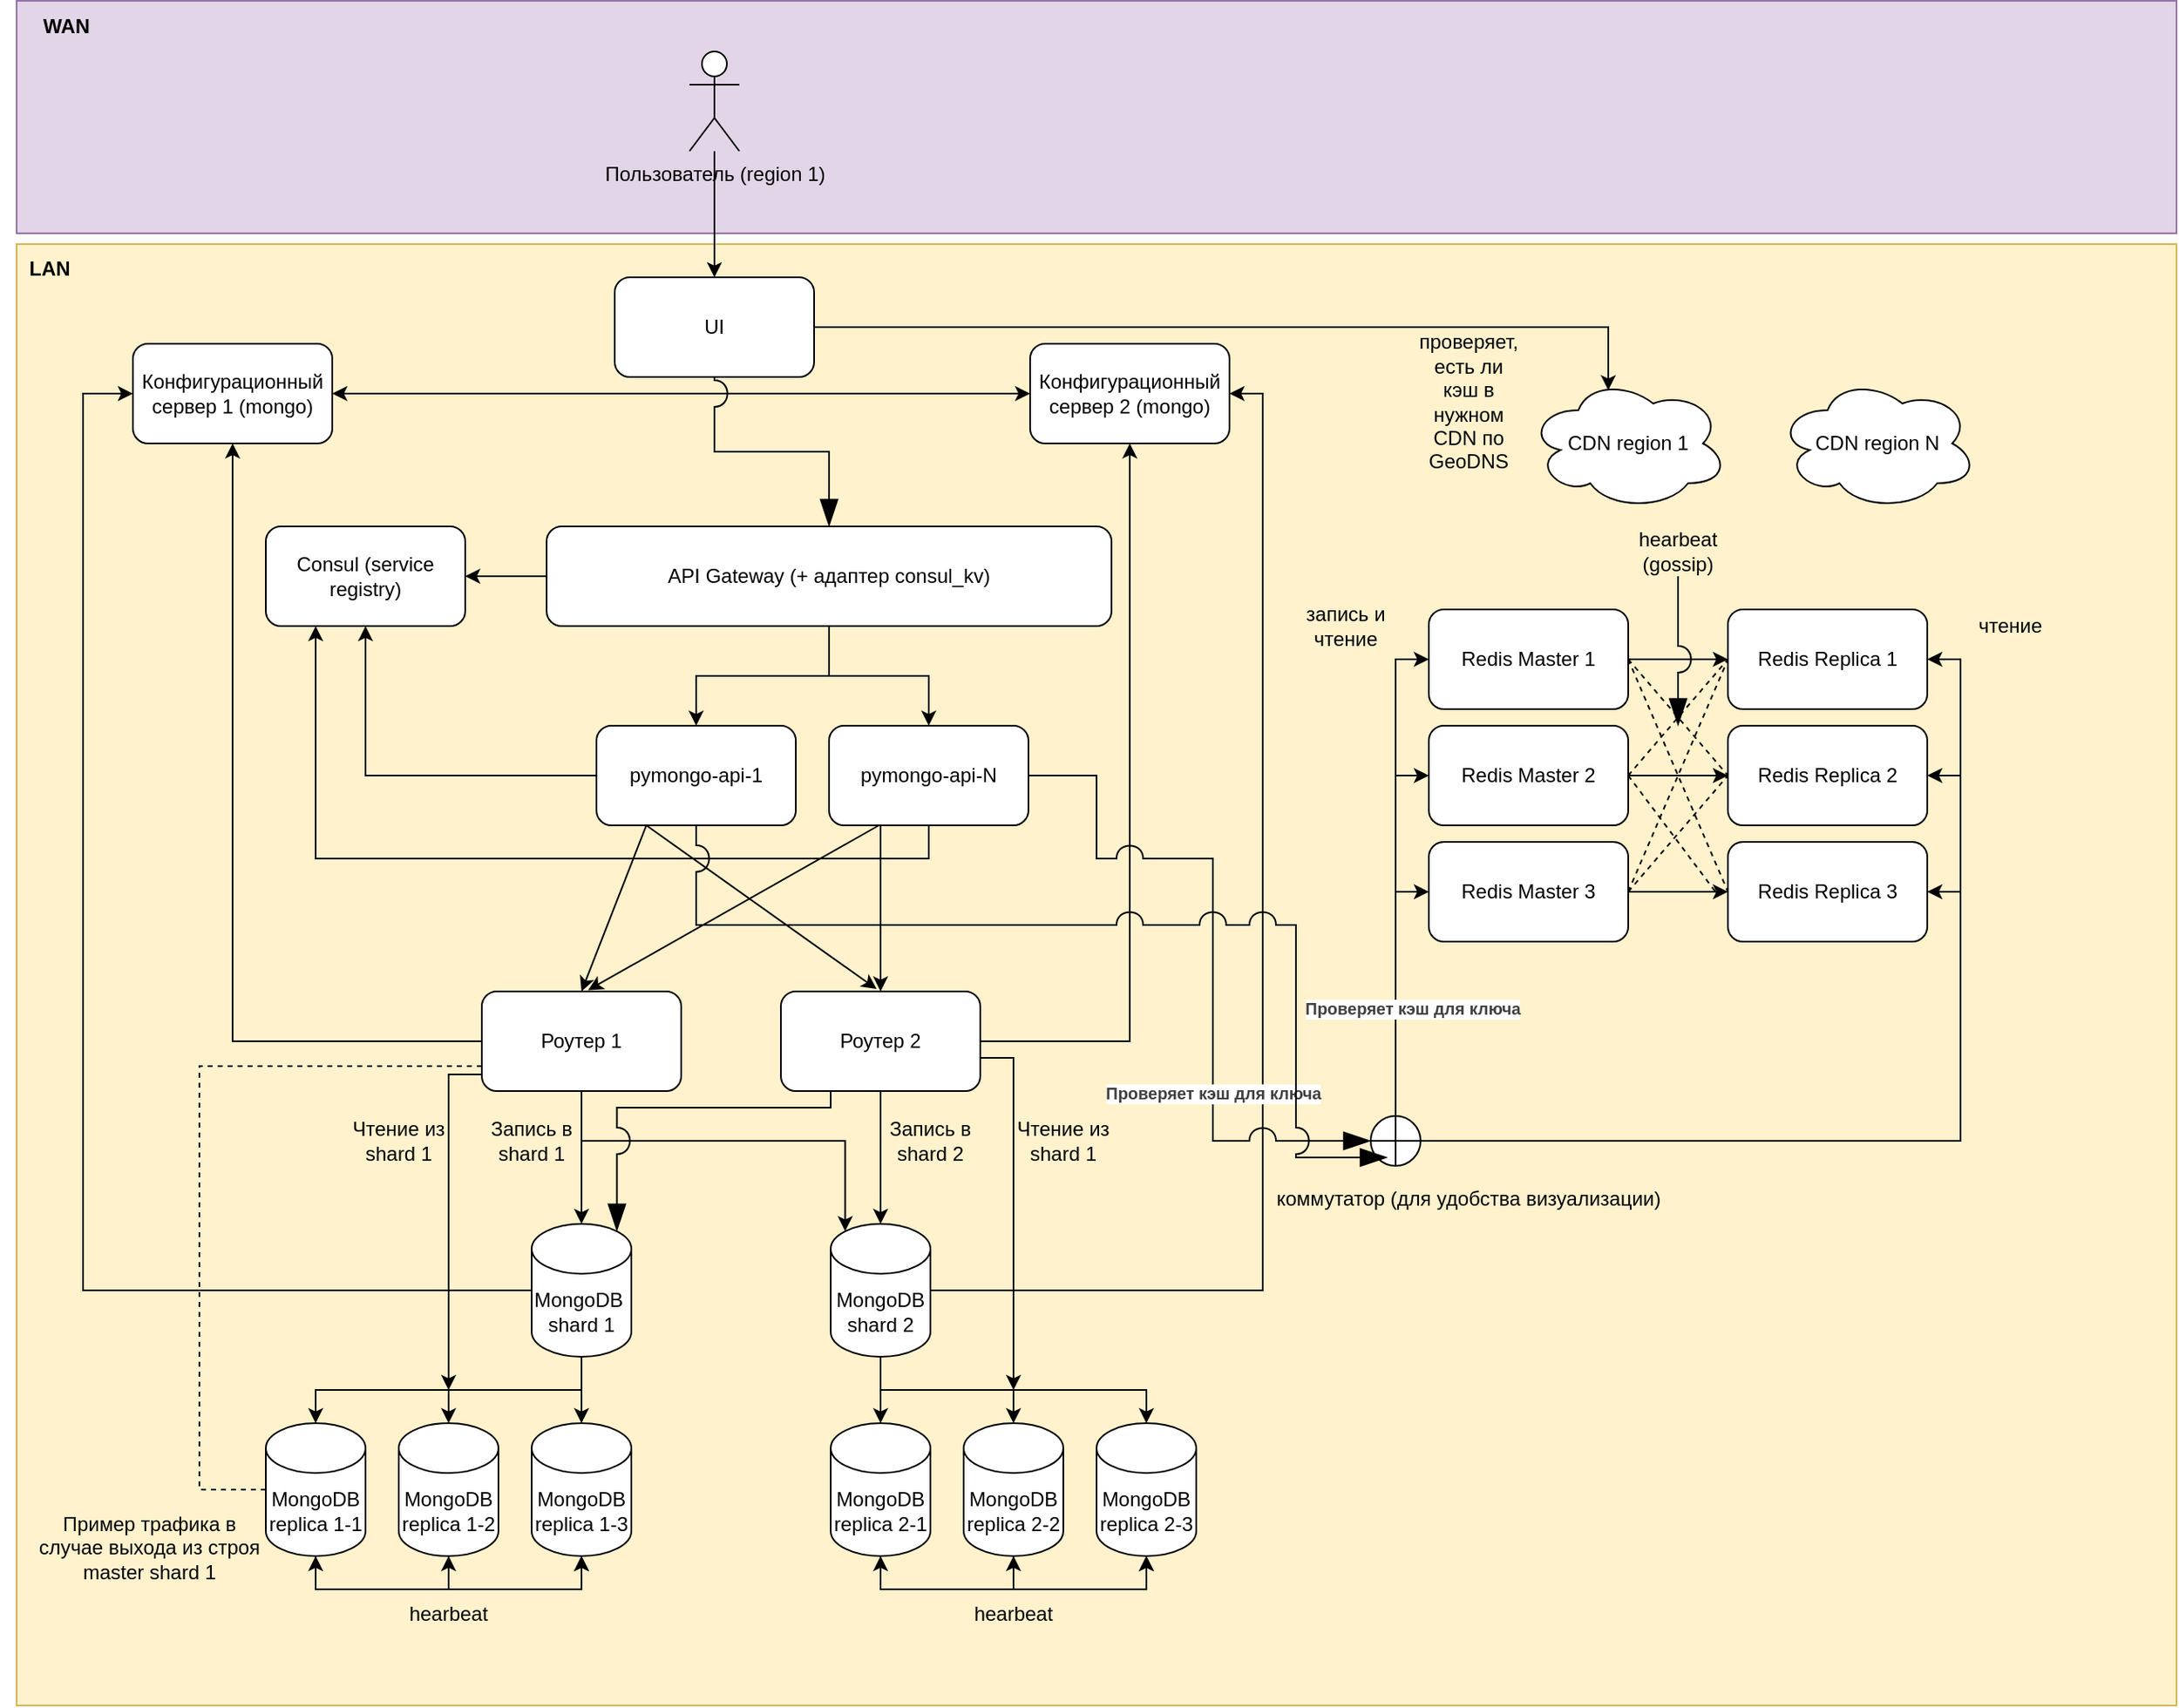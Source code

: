 <mxfile version="24.6.1" type="device">
  <diagram name="Page-1" id="-H_mtQnk-PTXWXPvYvuk">
    <mxGraphModel dx="1434" dy="907" grid="1" gridSize="10" guides="1" tooltips="1" connect="1" arrows="1" fold="1" page="1" pageScale="1" pageWidth="1169" pageHeight="827" math="0" shadow="0">
      <root>
        <mxCell id="0" />
        <mxCell id="1" parent="0" />
        <mxCell id="18heXskTTIF6ACso_0QA-12" value="" style="rounded=0;whiteSpace=wrap;html=1;fillColor=#fff2cc;strokeColor=#d6b656;" parent="1" vertex="1">
          <mxGeometry x="170" y="560" width="1300" height="880" as="geometry" />
        </mxCell>
        <mxCell id="18heXskTTIF6ACso_0QA-10" value="" style="rounded=0;whiteSpace=wrap;html=1;fillColor=#e1d5e7;strokeColor=#9673a6;" parent="1" vertex="1">
          <mxGeometry x="170" y="413.5" width="1300" height="140" as="geometry" />
        </mxCell>
        <mxCell id="18heXskTTIF6ACso_0QA-31" style="edgeStyle=orthogonalEdgeStyle;rounded=0;orthogonalLoop=1;jettySize=auto;html=1;entryX=0;entryY=0.5;entryDx=0;entryDy=0;" parent="1" source="zA23MoTUsTF4_91t8viU-2" target="18heXskTTIF6ACso_0QA-1" edge="1">
          <mxGeometry relative="1" as="geometry">
            <Array as="points">
              <mxPoint x="210" y="1190" />
              <mxPoint x="210" y="650" />
            </Array>
          </mxGeometry>
        </mxCell>
        <mxCell id="zA23MoTUsTF4_91t8viU-2" value="MongoDB&amp;nbsp; shard 1" style="shape=cylinder3;whiteSpace=wrap;html=1;boundedLbl=1;backgroundOutline=1;size=15;" parent="1" vertex="1">
          <mxGeometry x="480" y="1150" width="60" height="80" as="geometry" />
        </mxCell>
        <mxCell id="18heXskTTIF6ACso_0QA-1" value="Конфигурационный сервер 1 (mongo)" style="rounded=1;whiteSpace=wrap;html=1;" parent="1" vertex="1">
          <mxGeometry x="240" y="620" width="120" height="60" as="geometry" />
        </mxCell>
        <mxCell id="18heXskTTIF6ACso_0QA-26" style="edgeStyle=orthogonalEdgeStyle;rounded=0;orthogonalLoop=1;jettySize=auto;html=1;exitX=0;exitY=0.5;exitDx=0;exitDy=0;entryX=0.5;entryY=1;entryDx=0;entryDy=0;" parent="1" source="18heXskTTIF6ACso_0QA-2" target="18heXskTTIF6ACso_0QA-1" edge="1">
          <mxGeometry relative="1" as="geometry" />
        </mxCell>
        <mxCell id="18heXskTTIF6ACso_0QA-29" style="edgeStyle=orthogonalEdgeStyle;rounded=0;orthogonalLoop=1;jettySize=auto;html=1;exitX=0.5;exitY=1;exitDx=0;exitDy=0;" parent="1" source="18heXskTTIF6ACso_0QA-2" target="zA23MoTUsTF4_91t8viU-2" edge="1">
          <mxGeometry relative="1" as="geometry" />
        </mxCell>
        <mxCell id="jUea92wwSRsAvveff00k-55" style="edgeStyle=orthogonalEdgeStyle;rounded=0;orthogonalLoop=1;jettySize=auto;html=1;" parent="1" edge="1">
          <mxGeometry relative="1" as="geometry">
            <mxPoint x="430" y="1250" as="targetPoint" />
            <mxPoint x="450" y="1060" as="sourcePoint" />
            <Array as="points">
              <mxPoint x="430" y="1070" />
              <mxPoint x="430" y="1160" />
              <mxPoint x="431" y="1250" />
            </Array>
          </mxGeometry>
        </mxCell>
        <mxCell id="18heXskTTIF6ACso_0QA-2" value="Роутер 1" style="rounded=1;whiteSpace=wrap;html=1;" parent="1" vertex="1">
          <mxGeometry x="450" y="1010" width="120" height="60" as="geometry" />
        </mxCell>
        <mxCell id="18heXskTTIF6ACso_0QA-4" value="Конфигурационный сервер 2 (mongo)" style="rounded=1;whiteSpace=wrap;html=1;" parent="1" vertex="1">
          <mxGeometry x="780" y="620" width="120" height="60" as="geometry" />
        </mxCell>
        <mxCell id="18heXskTTIF6ACso_0QA-27" style="edgeStyle=orthogonalEdgeStyle;rounded=0;orthogonalLoop=1;jettySize=auto;html=1;exitX=1;exitY=0.5;exitDx=0;exitDy=0;entryX=0.5;entryY=1;entryDx=0;entryDy=0;" parent="1" source="18heXskTTIF6ACso_0QA-6" target="18heXskTTIF6ACso_0QA-4" edge="1">
          <mxGeometry relative="1" as="geometry">
            <Array as="points">
              <mxPoint x="840" y="1040" />
            </Array>
          </mxGeometry>
        </mxCell>
        <mxCell id="jUea92wwSRsAvveff00k-56" style="edgeStyle=orthogonalEdgeStyle;rounded=0;orthogonalLoop=1;jettySize=auto;html=1;exitX=1;exitY=0.75;exitDx=0;exitDy=0;" parent="1" source="18heXskTTIF6ACso_0QA-6" edge="1">
          <mxGeometry relative="1" as="geometry">
            <mxPoint x="770" y="1250" as="targetPoint" />
            <Array as="points">
              <mxPoint x="750" y="1050" />
              <mxPoint x="770" y="1050" />
            </Array>
          </mxGeometry>
        </mxCell>
        <mxCell id="18heXskTTIF6ACso_0QA-6" value="Роутер 2" style="rounded=1;whiteSpace=wrap;html=1;" parent="1" vertex="1">
          <mxGeometry x="630" y="1010" width="120" height="60" as="geometry" />
        </mxCell>
        <mxCell id="euGz0f_LK3YM40ri6z_u-13" style="edgeStyle=orthogonalEdgeStyle;rounded=0;orthogonalLoop=1;jettySize=auto;html=1;" edge="1" parent="1" source="18heXskTTIF6ACso_0QA-8" target="euGz0f_LK3YM40ri6z_u-11">
          <mxGeometry relative="1" as="geometry" />
        </mxCell>
        <mxCell id="18heXskTTIF6ACso_0QA-8" value="Пользователь (region 1)" style="shape=umlActor;verticalLabelPosition=bottom;verticalAlign=top;html=1;outlineConnect=0;" parent="1" vertex="1">
          <mxGeometry x="575" y="444" width="30" height="60" as="geometry" />
        </mxCell>
        <mxCell id="18heXskTTIF6ACso_0QA-11" value="&lt;b&gt;WAN&lt;/b&gt;" style="text;html=1;align=center;verticalAlign=middle;whiteSpace=wrap;rounded=0;" parent="1" vertex="1">
          <mxGeometry x="170" y="414" width="60" height="30" as="geometry" />
        </mxCell>
        <mxCell id="18heXskTTIF6ACso_0QA-13" value="&lt;b&gt;LAN&lt;/b&gt;" style="text;html=1;align=center;verticalAlign=middle;whiteSpace=wrap;rounded=0;" parent="1" vertex="1">
          <mxGeometry x="160" y="560" width="60" height="30" as="geometry" />
        </mxCell>
        <mxCell id="18heXskTTIF6ACso_0QA-25" value="" style="endArrow=classic;startArrow=classic;html=1;rounded=0;exitX=1;exitY=0.5;exitDx=0;exitDy=0;entryX=0;entryY=0.5;entryDx=0;entryDy=0;" parent="1" source="18heXskTTIF6ACso_0QA-1" target="18heXskTTIF6ACso_0QA-4" edge="1">
          <mxGeometry width="50" height="50" relative="1" as="geometry">
            <mxPoint x="540" y="760" as="sourcePoint" />
            <mxPoint x="590" y="710" as="targetPoint" />
          </mxGeometry>
        </mxCell>
        <mxCell id="18heXskTTIF6ACso_0QA-32" style="edgeStyle=orthogonalEdgeStyle;rounded=0;orthogonalLoop=1;jettySize=auto;html=1;exitX=1;exitY=0.5;exitDx=0;exitDy=0;exitPerimeter=0;entryX=1;entryY=0.5;entryDx=0;entryDy=0;" parent="1" source="18heXskTTIF6ACso_0QA-28" target="18heXskTTIF6ACso_0QA-4" edge="1">
          <mxGeometry relative="1" as="geometry" />
        </mxCell>
        <mxCell id="18heXskTTIF6ACso_0QA-28" value="MongoDB shard 2" style="shape=cylinder3;whiteSpace=wrap;html=1;boundedLbl=1;backgroundOutline=1;size=15;" parent="1" vertex="1">
          <mxGeometry x="660" y="1150" width="60" height="80" as="geometry" />
        </mxCell>
        <mxCell id="18heXskTTIF6ACso_0QA-30" style="edgeStyle=orthogonalEdgeStyle;rounded=0;orthogonalLoop=1;jettySize=auto;html=1;entryX=0.5;entryY=0;entryDx=0;entryDy=0;entryPerimeter=0;" parent="1" source="18heXskTTIF6ACso_0QA-6" target="18heXskTTIF6ACso_0QA-28" edge="1">
          <mxGeometry relative="1" as="geometry" />
        </mxCell>
        <object placeholders="1" c4Type="Relationship" id="18heXskTTIF6ACso_0QA-33">
          <mxCell style="endArrow=blockThin;html=1;fontSize=10;fontColor=#404040;strokeWidth=1;endFill=1;strokeColor=#000000;elbow=vertical;metaEdit=1;endSize=14;startSize=14;jumpStyle=arc;jumpSize=16;rounded=0;edgeStyle=orthogonalEdgeStyle;exitX=0.5;exitY=1;exitDx=0;exitDy=0;entryX=0.5;entryY=0;entryDx=0;entryDy=0;" parent="1" source="euGz0f_LK3YM40ri6z_u-11" target="mLH8yU2uaRXTkOL8S9qv-5" edge="1">
            <mxGeometry width="240" relative="1" as="geometry">
              <mxPoint x="720" y="301" as="sourcePoint" />
              <mxPoint x="794" y="527" as="targetPoint" />
            </mxGeometry>
          </mxCell>
        </object>
        <mxCell id="18heXskTTIF6ACso_0QA-34" style="edgeStyle=orthogonalEdgeStyle;rounded=0;orthogonalLoop=1;jettySize=auto;html=1;exitX=0.5;exitY=1;exitDx=0;exitDy=0;entryX=0.145;entryY=0;entryDx=0;entryDy=4.35;entryPerimeter=0;" parent="1" source="18heXskTTIF6ACso_0QA-2" target="18heXskTTIF6ACso_0QA-28" edge="1">
          <mxGeometry relative="1" as="geometry">
            <Array as="points">
              <mxPoint x="510" y="1100" />
              <mxPoint x="669" y="1100" />
            </Array>
          </mxGeometry>
        </mxCell>
        <mxCell id="jUea92wwSRsAvveff00k-6" style="edgeStyle=orthogonalEdgeStyle;rounded=0;orthogonalLoop=1;jettySize=auto;html=1;exitX=0.5;exitY=1;exitDx=0;exitDy=0;exitPerimeter=0;" parent="1" source="V5rWWaZIFWnx5DmUsGQf-1" edge="1">
          <mxGeometry relative="1" as="geometry">
            <mxPoint x="350" y="1350" as="targetPoint" />
            <Array as="points">
              <mxPoint x="430" y="1370" />
              <mxPoint x="350" y="1370" />
            </Array>
          </mxGeometry>
        </mxCell>
        <mxCell id="V5rWWaZIFWnx5DmUsGQf-1" value="MongoDB replica 1-2" style="shape=cylinder3;whiteSpace=wrap;html=1;boundedLbl=1;backgroundOutline=1;size=15;" parent="1" vertex="1">
          <mxGeometry x="400" y="1270" width="60" height="80" as="geometry" />
        </mxCell>
        <mxCell id="V5rWWaZIFWnx5DmUsGQf-7" value="MongoDB replica 1-1" style="shape=cylinder3;whiteSpace=wrap;html=1;boundedLbl=1;backgroundOutline=1;size=15;" parent="1" vertex="1">
          <mxGeometry x="320" y="1270" width="60" height="80" as="geometry" />
        </mxCell>
        <mxCell id="V5rWWaZIFWnx5DmUsGQf-8" value="MongoDB replica 1-3" style="shape=cylinder3;whiteSpace=wrap;html=1;boundedLbl=1;backgroundOutline=1;size=15;" parent="1" vertex="1">
          <mxGeometry x="480" y="1270" width="60" height="80" as="geometry" />
        </mxCell>
        <mxCell id="V5rWWaZIFWnx5DmUsGQf-9" value="MongoDB replica 2-1" style="shape=cylinder3;whiteSpace=wrap;html=1;boundedLbl=1;backgroundOutline=1;size=15;" parent="1" vertex="1">
          <mxGeometry x="660" y="1270" width="60" height="80" as="geometry" />
        </mxCell>
        <mxCell id="jUea92wwSRsAvveff00k-12" style="edgeStyle=orthogonalEdgeStyle;rounded=0;orthogonalLoop=1;jettySize=auto;html=1;exitX=0.5;exitY=1;exitDx=0;exitDy=0;exitPerimeter=0;" parent="1" source="V5rWWaZIFWnx5DmUsGQf-10" edge="1">
          <mxGeometry relative="1" as="geometry">
            <mxPoint x="690" y="1350" as="targetPoint" />
            <Array as="points">
              <mxPoint x="770" y="1370" />
              <mxPoint x="690" y="1370" />
            </Array>
          </mxGeometry>
        </mxCell>
        <mxCell id="V5rWWaZIFWnx5DmUsGQf-10" value="MongoDB replica 2-2" style="shape=cylinder3;whiteSpace=wrap;html=1;boundedLbl=1;backgroundOutline=1;size=15;" parent="1" vertex="1">
          <mxGeometry x="740" y="1270" width="60" height="80" as="geometry" />
        </mxCell>
        <mxCell id="V5rWWaZIFWnx5DmUsGQf-11" value="MongoDB replica 2-3" style="shape=cylinder3;whiteSpace=wrap;html=1;boundedLbl=1;backgroundOutline=1;size=15;" parent="1" vertex="1">
          <mxGeometry x="820" y="1270" width="60" height="80" as="geometry" />
        </mxCell>
        <mxCell id="V5rWWaZIFWnx5DmUsGQf-13" style="edgeStyle=orthogonalEdgeStyle;rounded=0;orthogonalLoop=1;jettySize=auto;html=1;exitX=0.5;exitY=1;exitDx=0;exitDy=0;exitPerimeter=0;entryX=0.5;entryY=0;entryDx=0;entryDy=0;entryPerimeter=0;" parent="1" source="zA23MoTUsTF4_91t8viU-2" target="V5rWWaZIFWnx5DmUsGQf-7" edge="1">
          <mxGeometry relative="1" as="geometry" />
        </mxCell>
        <mxCell id="V5rWWaZIFWnx5DmUsGQf-14" style="edgeStyle=orthogonalEdgeStyle;rounded=0;orthogonalLoop=1;jettySize=auto;html=1;exitX=0.5;exitY=1;exitDx=0;exitDy=0;exitPerimeter=0;entryX=0.5;entryY=0;entryDx=0;entryDy=0;entryPerimeter=0;" parent="1" source="zA23MoTUsTF4_91t8viU-2" target="V5rWWaZIFWnx5DmUsGQf-1" edge="1">
          <mxGeometry relative="1" as="geometry" />
        </mxCell>
        <mxCell id="V5rWWaZIFWnx5DmUsGQf-15" style="edgeStyle=orthogonalEdgeStyle;rounded=0;orthogonalLoop=1;jettySize=auto;html=1;exitX=0.5;exitY=1;exitDx=0;exitDy=0;exitPerimeter=0;entryX=0.5;entryY=0;entryDx=0;entryDy=0;entryPerimeter=0;" parent="1" source="zA23MoTUsTF4_91t8viU-2" target="V5rWWaZIFWnx5DmUsGQf-8" edge="1">
          <mxGeometry relative="1" as="geometry" />
        </mxCell>
        <mxCell id="V5rWWaZIFWnx5DmUsGQf-16" style="edgeStyle=orthogonalEdgeStyle;rounded=0;orthogonalLoop=1;jettySize=auto;html=1;exitX=0.5;exitY=1;exitDx=0;exitDy=0;exitPerimeter=0;entryX=0.5;entryY=0;entryDx=0;entryDy=0;entryPerimeter=0;" parent="1" source="18heXskTTIF6ACso_0QA-28" target="V5rWWaZIFWnx5DmUsGQf-9" edge="1">
          <mxGeometry relative="1" as="geometry" />
        </mxCell>
        <mxCell id="V5rWWaZIFWnx5DmUsGQf-17" style="edgeStyle=orthogonalEdgeStyle;rounded=0;orthogonalLoop=1;jettySize=auto;html=1;exitX=0.5;exitY=1;exitDx=0;exitDy=0;exitPerimeter=0;entryX=0.5;entryY=0;entryDx=0;entryDy=0;entryPerimeter=0;" parent="1" source="18heXskTTIF6ACso_0QA-28" target="V5rWWaZIFWnx5DmUsGQf-10" edge="1">
          <mxGeometry relative="1" as="geometry" />
        </mxCell>
        <mxCell id="V5rWWaZIFWnx5DmUsGQf-18" style="edgeStyle=orthogonalEdgeStyle;rounded=0;orthogonalLoop=1;jettySize=auto;html=1;exitX=0.5;exitY=1;exitDx=0;exitDy=0;exitPerimeter=0;entryX=0.5;entryY=0;entryDx=0;entryDy=0;entryPerimeter=0;" parent="1" source="18heXskTTIF6ACso_0QA-28" target="V5rWWaZIFWnx5DmUsGQf-11" edge="1">
          <mxGeometry relative="1" as="geometry" />
        </mxCell>
        <mxCell id="V5rWWaZIFWnx5DmUsGQf-20" value="" style="endArrow=none;dashed=1;html=1;rounded=0;entryX=0;entryY=0.75;entryDx=0;entryDy=0;exitX=0;exitY=0.5;exitDx=0;exitDy=0;exitPerimeter=0;" parent="1" source="V5rWWaZIFWnx5DmUsGQf-7" target="18heXskTTIF6ACso_0QA-2" edge="1">
          <mxGeometry width="50" height="50" relative="1" as="geometry">
            <mxPoint x="260" y="1040" as="sourcePoint" />
            <mxPoint x="310" y="990" as="targetPoint" />
            <Array as="points">
              <mxPoint x="280" y="1310" />
              <mxPoint x="280" y="1150" />
              <mxPoint x="280" y="1055" />
            </Array>
          </mxGeometry>
        </mxCell>
        <mxCell id="V5rWWaZIFWnx5DmUsGQf-21" value="Пример трафика в случае выхода из строя master shard 1" style="text;html=1;align=center;verticalAlign=middle;whiteSpace=wrap;rounded=0;" parent="1" vertex="1">
          <mxGeometry x="180" y="1330" width="140" height="30" as="geometry" />
        </mxCell>
        <object placeholders="1" c4Type="Relationship" id="jUea92wwSRsAvveff00k-1">
          <mxCell style="endArrow=blockThin;html=1;fontSize=10;fontColor=#404040;strokeWidth=1;endFill=1;strokeColor=#000000;elbow=vertical;metaEdit=1;endSize=14;startSize=14;jumpStyle=arc;jumpSize=16;rounded=0;edgeStyle=orthogonalEdgeStyle;exitX=0.25;exitY=1;exitDx=0;exitDy=0;entryX=0.855;entryY=0;entryDx=0;entryDy=4.35;entryPerimeter=0;" parent="1" source="18heXskTTIF6ACso_0QA-6" target="zA23MoTUsTF4_91t8viU-2" edge="1">
            <mxGeometry width="240" relative="1" as="geometry">
              <mxPoint x="130" y="1200" as="sourcePoint" />
              <mxPoint x="370" y="1200" as="targetPoint" />
              <Array as="points">
                <mxPoint x="660" y="1080" />
                <mxPoint x="531" y="1080" />
              </Array>
            </mxGeometry>
          </mxCell>
        </object>
        <mxCell id="jUea92wwSRsAvveff00k-4" style="edgeStyle=orthogonalEdgeStyle;rounded=0;orthogonalLoop=1;jettySize=auto;html=1;exitX=0.5;exitY=1;exitDx=0;exitDy=0;exitPerimeter=0;entryX=0.5;entryY=1;entryDx=0;entryDy=0;entryPerimeter=0;" parent="1" source="V5rWWaZIFWnx5DmUsGQf-7" target="V5rWWaZIFWnx5DmUsGQf-1" edge="1">
          <mxGeometry relative="1" as="geometry" />
        </mxCell>
        <mxCell id="jUea92wwSRsAvveff00k-5" style="edgeStyle=orthogonalEdgeStyle;rounded=0;orthogonalLoop=1;jettySize=auto;html=1;exitX=0.5;exitY=1;exitDx=0;exitDy=0;exitPerimeter=0;entryX=0.5;entryY=1;entryDx=0;entryDy=0;entryPerimeter=0;" parent="1" source="V5rWWaZIFWnx5DmUsGQf-7" target="V5rWWaZIFWnx5DmUsGQf-8" edge="1">
          <mxGeometry relative="1" as="geometry" />
        </mxCell>
        <mxCell id="jUea92wwSRsAvveff00k-9" value="hearbeat" style="text;html=1;align=center;verticalAlign=middle;whiteSpace=wrap;rounded=0;" parent="1" vertex="1">
          <mxGeometry x="400" y="1370" width="60" height="30" as="geometry" />
        </mxCell>
        <mxCell id="jUea92wwSRsAvveff00k-10" style="edgeStyle=orthogonalEdgeStyle;rounded=0;orthogonalLoop=1;jettySize=auto;html=1;exitX=0.5;exitY=1;exitDx=0;exitDy=0;exitPerimeter=0;entryX=0.5;entryY=1;entryDx=0;entryDy=0;entryPerimeter=0;" parent="1" source="V5rWWaZIFWnx5DmUsGQf-9" target="V5rWWaZIFWnx5DmUsGQf-10" edge="1">
          <mxGeometry relative="1" as="geometry" />
        </mxCell>
        <mxCell id="jUea92wwSRsAvveff00k-11" style="edgeStyle=orthogonalEdgeStyle;rounded=0;orthogonalLoop=1;jettySize=auto;html=1;exitX=0.5;exitY=1;exitDx=0;exitDy=0;exitPerimeter=0;entryX=0.5;entryY=1;entryDx=0;entryDy=0;entryPerimeter=0;" parent="1" source="V5rWWaZIFWnx5DmUsGQf-9" target="V5rWWaZIFWnx5DmUsGQf-11" edge="1">
          <mxGeometry relative="1" as="geometry" />
        </mxCell>
        <mxCell id="jUea92wwSRsAvveff00k-15" value="hearbeat" style="text;html=1;align=center;verticalAlign=middle;whiteSpace=wrap;rounded=0;" parent="1" vertex="1">
          <mxGeometry x="740" y="1370" width="60" height="30" as="geometry" />
        </mxCell>
        <mxCell id="jUea92wwSRsAvveff00k-45" value="" style="group" parent="1" vertex="1" connectable="0">
          <mxGeometry x="940" y="730" width="460" height="385" as="geometry" />
        </mxCell>
        <mxCell id="jUea92wwSRsAvveff00k-23" style="edgeStyle=orthogonalEdgeStyle;rounded=0;orthogonalLoop=1;jettySize=auto;html=1;exitX=1;exitY=0.5;exitDx=0;exitDy=0;entryX=0;entryY=0.5;entryDx=0;entryDy=0;" parent="jUea92wwSRsAvveff00k-45" source="jUea92wwSRsAvveff00k-2" target="jUea92wwSRsAvveff00k-16" edge="1">
          <mxGeometry relative="1" as="geometry" />
        </mxCell>
        <mxCell id="jUea92wwSRsAvveff00k-2" value="Redis Master 3" style="rounded=1;whiteSpace=wrap;html=1;" parent="jUea92wwSRsAvveff00k-45" vertex="1">
          <mxGeometry x="80" y="190" width="120" height="60" as="geometry" />
        </mxCell>
        <mxCell id="jUea92wwSRsAvveff00k-16" value="Redis Replica 3" style="rounded=1;whiteSpace=wrap;html=1;" parent="jUea92wwSRsAvveff00k-45" vertex="1">
          <mxGeometry x="260" y="190" width="120" height="60" as="geometry" />
        </mxCell>
        <mxCell id="jUea92wwSRsAvveff00k-22" style="edgeStyle=orthogonalEdgeStyle;rounded=0;orthogonalLoop=1;jettySize=auto;html=1;exitX=1;exitY=0.5;exitDx=0;exitDy=0;entryX=0;entryY=0.5;entryDx=0;entryDy=0;" parent="jUea92wwSRsAvveff00k-45" source="jUea92wwSRsAvveff00k-17" target="jUea92wwSRsAvveff00k-19" edge="1">
          <mxGeometry relative="1" as="geometry" />
        </mxCell>
        <mxCell id="jUea92wwSRsAvveff00k-17" value="Redis Master 2" style="rounded=1;whiteSpace=wrap;html=1;" parent="jUea92wwSRsAvveff00k-45" vertex="1">
          <mxGeometry x="80" y="120" width="120" height="60" as="geometry" />
        </mxCell>
        <mxCell id="jUea92wwSRsAvveff00k-21" style="edgeStyle=orthogonalEdgeStyle;rounded=0;orthogonalLoop=1;jettySize=auto;html=1;exitX=1;exitY=0.5;exitDx=0;exitDy=0;entryX=0;entryY=0.5;entryDx=0;entryDy=0;" parent="jUea92wwSRsAvveff00k-45" source="jUea92wwSRsAvveff00k-18" target="jUea92wwSRsAvveff00k-20" edge="1">
          <mxGeometry relative="1" as="geometry" />
        </mxCell>
        <mxCell id="jUea92wwSRsAvveff00k-18" value="Redis Master 1" style="rounded=1;whiteSpace=wrap;html=1;" parent="jUea92wwSRsAvveff00k-45" vertex="1">
          <mxGeometry x="80" y="50" width="120" height="60" as="geometry" />
        </mxCell>
        <mxCell id="jUea92wwSRsAvveff00k-19" value="Redis Replica 2" style="rounded=1;whiteSpace=wrap;html=1;" parent="jUea92wwSRsAvveff00k-45" vertex="1">
          <mxGeometry x="260" y="120" width="120" height="60" as="geometry" />
        </mxCell>
        <mxCell id="jUea92wwSRsAvveff00k-20" value="Redis Replica 1" style="rounded=1;whiteSpace=wrap;html=1;" parent="jUea92wwSRsAvveff00k-45" vertex="1">
          <mxGeometry x="260" y="50" width="120" height="60" as="geometry" />
        </mxCell>
        <mxCell id="jUea92wwSRsAvveff00k-25" value="" style="endArrow=none;dashed=1;html=1;rounded=0;exitX=1;exitY=0.5;exitDx=0;exitDy=0;entryX=0;entryY=0.5;entryDx=0;entryDy=0;" parent="jUea92wwSRsAvveff00k-45" source="jUea92wwSRsAvveff00k-18" target="jUea92wwSRsAvveff00k-19" edge="1">
          <mxGeometry width="50" height="50" relative="1" as="geometry">
            <mxPoint x="310" y="40" as="sourcePoint" />
            <mxPoint x="360" y="-10" as="targetPoint" />
          </mxGeometry>
        </mxCell>
        <mxCell id="jUea92wwSRsAvveff00k-26" value="" style="endArrow=none;dashed=1;html=1;rounded=0;exitX=1;exitY=0.5;exitDx=0;exitDy=0;entryX=0;entryY=0.5;entryDx=0;entryDy=0;" parent="jUea92wwSRsAvveff00k-45" source="jUea92wwSRsAvveff00k-18" target="jUea92wwSRsAvveff00k-16" edge="1">
          <mxGeometry width="50" height="50" relative="1" as="geometry">
            <mxPoint x="210" y="90" as="sourcePoint" />
            <mxPoint x="270" y="160" as="targetPoint" />
          </mxGeometry>
        </mxCell>
        <mxCell id="jUea92wwSRsAvveff00k-27" value="" style="endArrow=none;dashed=1;html=1;rounded=0;exitX=1;exitY=0.5;exitDx=0;exitDy=0;entryX=0;entryY=0.5;entryDx=0;entryDy=0;" parent="jUea92wwSRsAvveff00k-45" source="jUea92wwSRsAvveff00k-17" target="jUea92wwSRsAvveff00k-20" edge="1">
          <mxGeometry width="50" height="50" relative="1" as="geometry">
            <mxPoint x="210" y="90" as="sourcePoint" />
            <mxPoint x="270" y="160" as="targetPoint" />
          </mxGeometry>
        </mxCell>
        <mxCell id="jUea92wwSRsAvveff00k-28" value="" style="endArrow=none;dashed=1;html=1;rounded=0;entryX=-0.05;entryY=0.533;entryDx=0;entryDy=0;entryPerimeter=0;" parent="jUea92wwSRsAvveff00k-45" target="jUea92wwSRsAvveff00k-16" edge="1">
          <mxGeometry width="50" height="50" relative="1" as="geometry">
            <mxPoint x="200" y="150" as="sourcePoint" />
            <mxPoint x="270" y="90" as="targetPoint" />
          </mxGeometry>
        </mxCell>
        <mxCell id="jUea92wwSRsAvveff00k-30" value="" style="endArrow=none;dashed=1;html=1;rounded=0;exitX=1;exitY=0.5;exitDx=0;exitDy=0;entryX=0;entryY=0.5;entryDx=0;entryDy=0;" parent="jUea92wwSRsAvveff00k-45" source="jUea92wwSRsAvveff00k-2" target="jUea92wwSRsAvveff00k-20" edge="1">
          <mxGeometry width="50" height="50" relative="1" as="geometry">
            <mxPoint x="220" y="170" as="sourcePoint" />
            <mxPoint x="280" y="100" as="targetPoint" />
          </mxGeometry>
        </mxCell>
        <mxCell id="jUea92wwSRsAvveff00k-31" value="" style="endArrow=none;dashed=1;html=1;rounded=0;entryX=0;entryY=0.5;entryDx=0;entryDy=0;" parent="jUea92wwSRsAvveff00k-45" target="jUea92wwSRsAvveff00k-19" edge="1">
          <mxGeometry width="50" height="50" relative="1" as="geometry">
            <mxPoint x="200" y="220" as="sourcePoint" />
            <mxPoint x="270" y="90" as="targetPoint" />
          </mxGeometry>
        </mxCell>
        <mxCell id="jUea92wwSRsAvveff00k-33" value="hearbeat (gossip)" style="text;html=1;align=center;verticalAlign=middle;whiteSpace=wrap;rounded=0;" parent="jUea92wwSRsAvveff00k-45" vertex="1">
          <mxGeometry x="200" width="60" height="30" as="geometry" />
        </mxCell>
        <object placeholders="1" c4Type="Relationship" id="jUea92wwSRsAvveff00k-35">
          <mxCell style="endArrow=blockThin;html=1;fontSize=10;fontColor=#404040;strokeWidth=1;endFill=1;strokeColor=#000000;elbow=vertical;metaEdit=1;endSize=14;startSize=14;jumpStyle=arc;jumpSize=16;rounded=0;edgeStyle=orthogonalEdgeStyle;exitX=0.5;exitY=1;exitDx=0;exitDy=0;" parent="jUea92wwSRsAvveff00k-45" source="jUea92wwSRsAvveff00k-33" edge="1">
            <mxGeometry width="240" relative="1" as="geometry">
              <mxPoint x="230" y="40" as="sourcePoint" />
              <mxPoint x="230" y="120" as="targetPoint" />
              <Array as="points">
                <mxPoint x="230" y="50" />
                <mxPoint x="230" y="50" />
              </Array>
            </mxGeometry>
          </mxCell>
        </object>
        <mxCell id="jUea92wwSRsAvveff00k-37" style="edgeStyle=orthogonalEdgeStyle;rounded=0;orthogonalLoop=1;jettySize=auto;html=1;entryX=0;entryY=0.5;entryDx=0;entryDy=0;" parent="jUea92wwSRsAvveff00k-45" source="jUea92wwSRsAvveff00k-36" target="jUea92wwSRsAvveff00k-18" edge="1">
          <mxGeometry relative="1" as="geometry">
            <Array as="points">
              <mxPoint x="60" y="80" />
            </Array>
          </mxGeometry>
        </mxCell>
        <mxCell id="jUea92wwSRsAvveff00k-38" style="edgeStyle=orthogonalEdgeStyle;rounded=0;orthogonalLoop=1;jettySize=auto;html=1;exitX=1;exitY=0.5;exitDx=0;exitDy=0;exitPerimeter=0;entryX=0;entryY=0.5;entryDx=0;entryDy=0;" parent="jUea92wwSRsAvveff00k-45" source="jUea92wwSRsAvveff00k-36" target="jUea92wwSRsAvveff00k-17" edge="1">
          <mxGeometry relative="1" as="geometry">
            <Array as="points">
              <mxPoint x="60" y="370" />
              <mxPoint x="60" y="150" />
            </Array>
          </mxGeometry>
        </mxCell>
        <mxCell id="jUea92wwSRsAvveff00k-39" style="edgeStyle=orthogonalEdgeStyle;rounded=0;orthogonalLoop=1;jettySize=auto;html=1;exitX=1;exitY=0.5;exitDx=0;exitDy=0;exitPerimeter=0;entryX=0;entryY=0.5;entryDx=0;entryDy=0;" parent="jUea92wwSRsAvveff00k-45" source="jUea92wwSRsAvveff00k-36" target="jUea92wwSRsAvveff00k-2" edge="1">
          <mxGeometry relative="1" as="geometry">
            <Array as="points">
              <mxPoint x="60" y="370" />
              <mxPoint x="60" y="220" />
            </Array>
          </mxGeometry>
        </mxCell>
        <mxCell id="jUea92wwSRsAvveff00k-42" style="edgeStyle=orthogonalEdgeStyle;rounded=0;orthogonalLoop=1;jettySize=auto;html=1;exitX=1;exitY=0.5;exitDx=0;exitDy=0;exitPerimeter=0;entryX=1;entryY=0.5;entryDx=0;entryDy=0;" parent="jUea92wwSRsAvveff00k-45" source="jUea92wwSRsAvveff00k-36" target="jUea92wwSRsAvveff00k-20" edge="1">
          <mxGeometry relative="1" as="geometry" />
        </mxCell>
        <mxCell id="jUea92wwSRsAvveff00k-43" style="edgeStyle=orthogonalEdgeStyle;rounded=0;orthogonalLoop=1;jettySize=auto;html=1;exitX=1;exitY=0.5;exitDx=0;exitDy=0;exitPerimeter=0;entryX=1;entryY=0.5;entryDx=0;entryDy=0;" parent="jUea92wwSRsAvveff00k-45" source="jUea92wwSRsAvveff00k-36" target="jUea92wwSRsAvveff00k-19" edge="1">
          <mxGeometry relative="1" as="geometry" />
        </mxCell>
        <mxCell id="jUea92wwSRsAvveff00k-44" style="edgeStyle=orthogonalEdgeStyle;rounded=0;orthogonalLoop=1;jettySize=auto;html=1;exitX=1;exitY=0.5;exitDx=0;exitDy=0;exitPerimeter=0;entryX=1;entryY=0.5;entryDx=0;entryDy=0;" parent="jUea92wwSRsAvveff00k-45" source="jUea92wwSRsAvveff00k-36" target="jUea92wwSRsAvveff00k-16" edge="1">
          <mxGeometry relative="1" as="geometry" />
        </mxCell>
        <mxCell id="jUea92wwSRsAvveff00k-36" value="" style="verticalLabelPosition=bottom;verticalAlign=top;html=1;shape=mxgraph.flowchart.summing_function;" parent="jUea92wwSRsAvveff00k-45" vertex="1">
          <mxGeometry x="45" y="355" width="30" height="30" as="geometry" />
        </mxCell>
        <mxCell id="jUea92wwSRsAvveff00k-40" value="запись и чтение" style="text;html=1;align=center;verticalAlign=middle;whiteSpace=wrap;rounded=0;" parent="jUea92wwSRsAvveff00k-45" vertex="1">
          <mxGeometry y="45" width="60" height="30" as="geometry" />
        </mxCell>
        <mxCell id="jUea92wwSRsAvveff00k-41" value="чтение" style="text;html=1;align=center;verticalAlign=middle;whiteSpace=wrap;rounded=0;" parent="jUea92wwSRsAvveff00k-45" vertex="1">
          <mxGeometry x="400" y="45" width="60" height="30" as="geometry" />
        </mxCell>
        <mxCell id="jUea92wwSRsAvveff00k-49" value="коммутатор (для удобства визуализации)" style="text;html=1;align=center;verticalAlign=middle;whiteSpace=wrap;rounded=0;" parent="1" vertex="1">
          <mxGeometry x="919" y="1120" width="250" height="30" as="geometry" />
        </mxCell>
        <mxCell id="jUea92wwSRsAvveff00k-51" style="edgeStyle=orthogonalEdgeStyle;rounded=0;orthogonalLoop=1;jettySize=auto;html=1;exitX=0.5;exitY=1;exitDx=0;exitDy=0;exitPerimeter=0;entryX=0.5;entryY=1;entryDx=0;entryDy=0;entryPerimeter=0;" parent="1" source="V5rWWaZIFWnx5DmUsGQf-1" target="V5rWWaZIFWnx5DmUsGQf-8" edge="1">
          <mxGeometry relative="1" as="geometry" />
        </mxCell>
        <mxCell id="jUea92wwSRsAvveff00k-52" style="edgeStyle=orthogonalEdgeStyle;rounded=0;orthogonalLoop=1;jettySize=auto;html=1;exitX=0.5;exitY=1;exitDx=0;exitDy=0;exitPerimeter=0;entryX=0.5;entryY=1;entryDx=0;entryDy=0;entryPerimeter=0;" parent="1" source="V5rWWaZIFWnx5DmUsGQf-10" target="V5rWWaZIFWnx5DmUsGQf-11" edge="1">
          <mxGeometry relative="1" as="geometry" />
        </mxCell>
        <object placeholders="1" c4Type="Relationship" c4Description="Проверяет кэш для ключа" label="&lt;div style=&quot;text-align: left&quot;&gt;&lt;div style=&quot;text-align: center&quot;&gt;&lt;b&gt;%c4Description%&lt;/b&gt;&lt;/div&gt;" id="jUea92wwSRsAvveff00k-54">
          <mxCell style="endArrow=blockThin;html=1;fontSize=10;fontColor=#404040;strokeWidth=1;endFill=1;strokeColor=#000000;elbow=vertical;metaEdit=1;endSize=14;startSize=14;jumpStyle=arc;jumpSize=16;rounded=0;edgeStyle=orthogonalEdgeStyle;exitX=1;exitY=0.5;exitDx=0;exitDy=0;entryX=0;entryY=0.5;entryDx=0;entryDy=0;entryPerimeter=0;" parent="1" source="mLH8yU2uaRXTkOL8S9qv-2" target="jUea92wwSRsAvveff00k-36" edge="1">
            <mxGeometry x="0.417" width="240" relative="1" as="geometry">
              <mxPoint x="600" y="827" as="sourcePoint" />
              <mxPoint x="840" y="920" as="targetPoint" />
              <Array as="points">
                <mxPoint x="820" y="880" />
                <mxPoint x="820" y="930" />
                <mxPoint x="890" y="930" />
                <mxPoint x="890" y="1100" />
              </Array>
              <mxPoint as="offset" />
            </mxGeometry>
          </mxCell>
        </object>
        <mxCell id="jUea92wwSRsAvveff00k-57" value="Запись в shard 1" style="text;html=1;align=center;verticalAlign=middle;whiteSpace=wrap;rounded=0;" parent="1" vertex="1">
          <mxGeometry x="450" y="1085" width="60" height="30" as="geometry" />
        </mxCell>
        <mxCell id="jUea92wwSRsAvveff00k-58" value="Запись в shard 2" style="text;html=1;align=center;verticalAlign=middle;whiteSpace=wrap;rounded=0;" parent="1" vertex="1">
          <mxGeometry x="690" y="1085" width="60" height="30" as="geometry" />
        </mxCell>
        <mxCell id="jUea92wwSRsAvveff00k-59" value="Чтение из shard 1" style="text;html=1;align=center;verticalAlign=middle;whiteSpace=wrap;rounded=0;" parent="1" vertex="1">
          <mxGeometry x="370" y="1085" width="60" height="30" as="geometry" />
        </mxCell>
        <mxCell id="jUea92wwSRsAvveff00k-60" value="Чтение из shard 1" style="text;html=1;align=center;verticalAlign=middle;whiteSpace=wrap;rounded=0;" parent="1" vertex="1">
          <mxGeometry x="770" y="1085" width="60" height="30" as="geometry" />
        </mxCell>
        <mxCell id="mLH8yU2uaRXTkOL8S9qv-14" value="" style="group" parent="1" vertex="1" connectable="0">
          <mxGeometry x="320" y="730" width="509" height="180" as="geometry" />
        </mxCell>
        <mxCell id="mLH8yU2uaRXTkOL8S9qv-8" style="edgeStyle=orthogonalEdgeStyle;rounded=0;orthogonalLoop=1;jettySize=auto;html=1;exitX=0;exitY=0.5;exitDx=0;exitDy=0;entryX=0.5;entryY=1;entryDx=0;entryDy=0;" parent="mLH8yU2uaRXTkOL8S9qv-14" source="mLH8yU2uaRXTkOL8S9qv-1" target="mLH8yU2uaRXTkOL8S9qv-4" edge="1">
          <mxGeometry relative="1" as="geometry" />
        </mxCell>
        <mxCell id="mLH8yU2uaRXTkOL8S9qv-1" value="pymongo-api-1" style="rounded=1;whiteSpace=wrap;html=1;" parent="mLH8yU2uaRXTkOL8S9qv-14" vertex="1">
          <mxGeometry x="199" y="120" width="120" height="60" as="geometry" />
        </mxCell>
        <mxCell id="mLH8yU2uaRXTkOL8S9qv-10" style="edgeStyle=orthogonalEdgeStyle;rounded=0;orthogonalLoop=1;jettySize=auto;html=1;exitX=0.5;exitY=1;exitDx=0;exitDy=0;entryX=0.25;entryY=1;entryDx=0;entryDy=0;" parent="mLH8yU2uaRXTkOL8S9qv-14" source="mLH8yU2uaRXTkOL8S9qv-2" target="mLH8yU2uaRXTkOL8S9qv-4" edge="1">
          <mxGeometry relative="1" as="geometry" />
        </mxCell>
        <mxCell id="mLH8yU2uaRXTkOL8S9qv-2" value="pymongo-api-N" style="rounded=1;whiteSpace=wrap;html=1;" parent="mLH8yU2uaRXTkOL8S9qv-14" vertex="1">
          <mxGeometry x="339" y="120" width="120" height="60" as="geometry" />
        </mxCell>
        <mxCell id="mLH8yU2uaRXTkOL8S9qv-4" value="Consul (service registry)" style="rounded=1;whiteSpace=wrap;html=1;" parent="mLH8yU2uaRXTkOL8S9qv-14" vertex="1">
          <mxGeometry width="120" height="60" as="geometry" />
        </mxCell>
        <mxCell id="mLH8yU2uaRXTkOL8S9qv-7" style="edgeStyle=orthogonalEdgeStyle;rounded=0;orthogonalLoop=1;jettySize=auto;html=1;exitX=0;exitY=0.5;exitDx=0;exitDy=0;entryX=1;entryY=0.5;entryDx=0;entryDy=0;" parent="mLH8yU2uaRXTkOL8S9qv-14" source="mLH8yU2uaRXTkOL8S9qv-5" target="mLH8yU2uaRXTkOL8S9qv-4" edge="1">
          <mxGeometry relative="1" as="geometry" />
        </mxCell>
        <mxCell id="mLH8yU2uaRXTkOL8S9qv-11" style="edgeStyle=orthogonalEdgeStyle;rounded=0;orthogonalLoop=1;jettySize=auto;html=1;exitX=0.5;exitY=1;exitDx=0;exitDy=0;" parent="mLH8yU2uaRXTkOL8S9qv-14" source="mLH8yU2uaRXTkOL8S9qv-5" target="mLH8yU2uaRXTkOL8S9qv-1" edge="1">
          <mxGeometry relative="1" as="geometry" />
        </mxCell>
        <mxCell id="mLH8yU2uaRXTkOL8S9qv-12" style="edgeStyle=orthogonalEdgeStyle;rounded=0;orthogonalLoop=1;jettySize=auto;html=1;exitX=0.5;exitY=1;exitDx=0;exitDy=0;entryX=0.5;entryY=0;entryDx=0;entryDy=0;" parent="mLH8yU2uaRXTkOL8S9qv-14" source="mLH8yU2uaRXTkOL8S9qv-5" target="mLH8yU2uaRXTkOL8S9qv-2" edge="1">
          <mxGeometry relative="1" as="geometry" />
        </mxCell>
        <mxCell id="mLH8yU2uaRXTkOL8S9qv-5" value="API Gateway (+ адаптер consul_kv)" style="rounded=1;whiteSpace=wrap;html=1;" parent="mLH8yU2uaRXTkOL8S9qv-14" vertex="1">
          <mxGeometry x="169" width="340" height="60" as="geometry" />
        </mxCell>
        <object placeholders="1" c4Type="Relationship" c4Description="Проверяет кэш для ключа" label="&lt;div style=&quot;text-align: left&quot;&gt;&lt;div style=&quot;text-align: center&quot;&gt;&lt;b&gt;%c4Description%&lt;/b&gt;&lt;/div&gt;" id="mLH8yU2uaRXTkOL8S9qv-15">
          <mxCell style="endArrow=blockThin;html=1;fontSize=10;fontColor=#404040;strokeWidth=1;endFill=1;strokeColor=#000000;elbow=vertical;metaEdit=1;endSize=14;startSize=14;jumpStyle=arc;jumpSize=16;rounded=0;edgeStyle=orthogonalEdgeStyle;exitX=0.5;exitY=1;exitDx=0;exitDy=0;entryX=0;entryY=0.5;entryDx=0;entryDy=0;entryPerimeter=0;" parent="1" source="mLH8yU2uaRXTkOL8S9qv-1" edge="1">
            <mxGeometry x="0.529" y="70" width="240" relative="1" as="geometry">
              <mxPoint x="789" y="890" as="sourcePoint" />
              <mxPoint x="995" y="1110" as="targetPoint" />
              <Array as="points">
                <mxPoint x="579" y="970" />
                <mxPoint x="940" y="970" />
                <mxPoint x="940" y="1110" />
              </Array>
              <mxPoint as="offset" />
            </mxGeometry>
          </mxCell>
        </object>
        <mxCell id="mLH8yU2uaRXTkOL8S9qv-28" value="" style="endArrow=classic;html=1;rounded=0;exitX=0.25;exitY=1;exitDx=0;exitDy=0;entryX=0.5;entryY=0;entryDx=0;entryDy=0;" parent="1" source="mLH8yU2uaRXTkOL8S9qv-1" target="18heXskTTIF6ACso_0QA-2" edge="1">
          <mxGeometry width="50" height="50" relative="1" as="geometry">
            <mxPoint x="180" y="970" as="sourcePoint" />
            <mxPoint x="230" y="920" as="targetPoint" />
          </mxGeometry>
        </mxCell>
        <mxCell id="mLH8yU2uaRXTkOL8S9qv-29" value="" style="endArrow=classic;html=1;rounded=0;exitX=0.25;exitY=1;exitDx=0;exitDy=0;entryX=0.48;entryY=-0.024;entryDx=0;entryDy=0;entryPerimeter=0;" parent="1" source="mLH8yU2uaRXTkOL8S9qv-1" target="18heXskTTIF6ACso_0QA-6" edge="1">
          <mxGeometry width="50" height="50" relative="1" as="geometry">
            <mxPoint x="559" y="920" as="sourcePoint" />
            <mxPoint x="520" y="1020" as="targetPoint" />
          </mxGeometry>
        </mxCell>
        <mxCell id="mLH8yU2uaRXTkOL8S9qv-30" value="" style="endArrow=classic;html=1;rounded=0;exitX=0.25;exitY=1;exitDx=0;exitDy=0;entryX=0.533;entryY=-0.013;entryDx=0;entryDy=0;entryPerimeter=0;" parent="1" source="mLH8yU2uaRXTkOL8S9qv-2" target="18heXskTTIF6ACso_0QA-2" edge="1">
          <mxGeometry width="50" height="50" relative="1" as="geometry">
            <mxPoint x="569" y="930" as="sourcePoint" />
            <mxPoint x="530" y="1030" as="targetPoint" />
          </mxGeometry>
        </mxCell>
        <mxCell id="mLH8yU2uaRXTkOL8S9qv-31" value="" style="endArrow=classic;html=1;rounded=0;entryX=0.5;entryY=0;entryDx=0;entryDy=0;" parent="1" target="18heXskTTIF6ACso_0QA-6" edge="1">
          <mxGeometry width="50" height="50" relative="1" as="geometry">
            <mxPoint x="690" y="910" as="sourcePoint" />
            <mxPoint x="520" y="1020" as="targetPoint" />
          </mxGeometry>
        </mxCell>
        <mxCell id="euGz0f_LK3YM40ri6z_u-11" value="UI" style="rounded=1;whiteSpace=wrap;html=1;" vertex="1" parent="1">
          <mxGeometry x="530" y="580" width="120" height="60" as="geometry" />
        </mxCell>
        <mxCell id="euGz0f_LK3YM40ri6z_u-15" value="CDN region 1" style="ellipse;shape=cloud;whiteSpace=wrap;html=1;" vertex="1" parent="1">
          <mxGeometry x="1080" y="640" width="120" height="80" as="geometry" />
        </mxCell>
        <mxCell id="euGz0f_LK3YM40ri6z_u-16" value="CDN region N" style="ellipse;shape=cloud;whiteSpace=wrap;html=1;" vertex="1" parent="1">
          <mxGeometry x="1230" y="640" width="120" height="80" as="geometry" />
        </mxCell>
        <mxCell id="euGz0f_LK3YM40ri6z_u-17" style="edgeStyle=orthogonalEdgeStyle;rounded=0;orthogonalLoop=1;jettySize=auto;html=1;exitX=1;exitY=0.5;exitDx=0;exitDy=0;entryX=0.4;entryY=0.1;entryDx=0;entryDy=0;entryPerimeter=0;" edge="1" parent="1" source="euGz0f_LK3YM40ri6z_u-11" target="euGz0f_LK3YM40ri6z_u-15">
          <mxGeometry relative="1" as="geometry">
            <Array as="points">
              <mxPoint x="1128" y="610" />
            </Array>
          </mxGeometry>
        </mxCell>
        <mxCell id="euGz0f_LK3YM40ri6z_u-18" value="проверяет, есть ли кэш в нужном CDN по GeoDNS" style="text;html=1;align=center;verticalAlign=middle;whiteSpace=wrap;rounded=0;" vertex="1" parent="1">
          <mxGeometry x="1014" y="640" width="60" height="30" as="geometry" />
        </mxCell>
      </root>
    </mxGraphModel>
  </diagram>
</mxfile>
